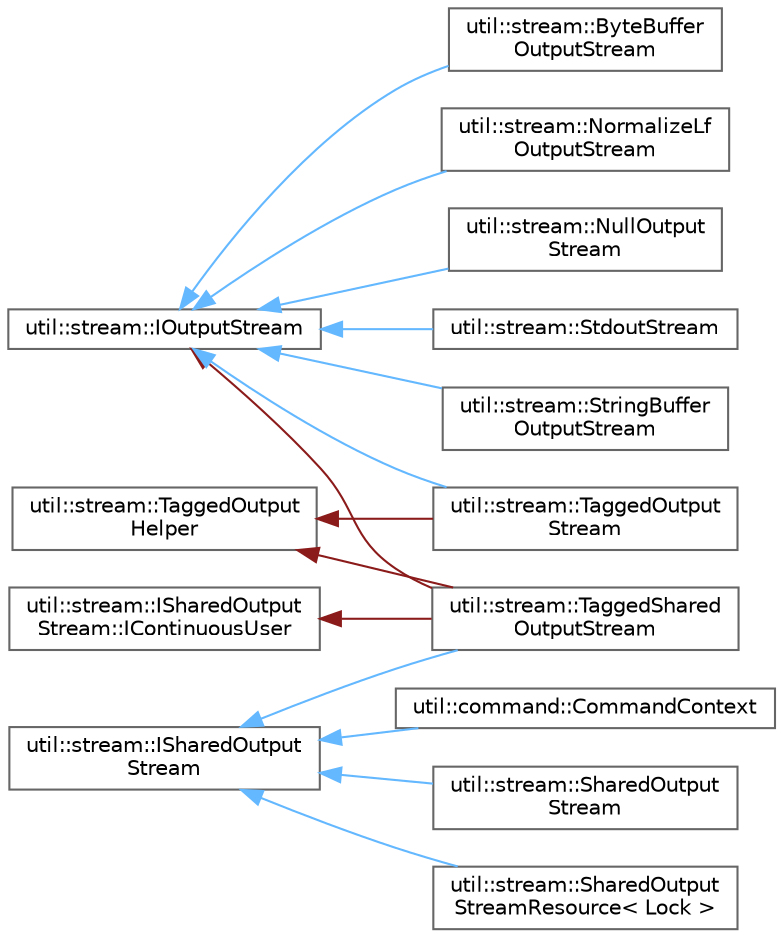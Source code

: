digraph "Graphical Class Hierarchy"
{
 // LATEX_PDF_SIZE
  bgcolor="transparent";
  edge [fontname=Helvetica,fontsize=10,labelfontname=Helvetica,labelfontsize=10];
  node [fontname=Helvetica,fontsize=10,shape=box,height=0.2,width=0.4];
  rankdir="LR";
  Node0 [id="Node000000",label="util::stream::ISharedOutput\lStream::IContinuousUser",height=0.2,width=0.4,color="grey40", fillcolor="white", style="filled",URL="$d2/d78/classutil_1_1stream_1_1ISharedOutputStream_1_1IContinuousUser.html",tooltip=" "];
  Node0 -> Node1 [id="edge268_Node000000_Node000001",dir="back",color="firebrick4",style="solid",tooltip=" "];
  Node1 [id="Node000001",label="util::stream::TaggedShared\lOutputStream",height=0.2,width=0.4,color="grey40", fillcolor="white", style="filled",URL="$d9/dbc/classutil_1_1stream_1_1TaggedSharedOutputStream.html",tooltip=" "];
  Node2 [id="Node000002",label="util::stream::IOutputStream",height=0.2,width=0.4,color="grey40", fillcolor="white", style="filled",URL="$dd/dba/classutil_1_1stream_1_1IOutputStream.html",tooltip=" "];
  Node2 -> Node3 [id="edge269_Node000002_Node000003",dir="back",color="steelblue1",style="solid",tooltip=" "];
  Node3 [id="Node000003",label="util::stream::ByteBuffer\lOutputStream",height=0.2,width=0.4,color="grey40", fillcolor="white", style="filled",URL="$d2/ddb/classutil_1_1stream_1_1ByteBufferOutputStream.html",tooltip=" "];
  Node2 -> Node4 [id="edge270_Node000002_Node000004",dir="back",color="steelblue1",style="solid",tooltip=" "];
  Node4 [id="Node000004",label="util::stream::NormalizeLf\lOutputStream",height=0.2,width=0.4,color="grey40", fillcolor="white", style="filled",URL="$d1/d4a/classutil_1_1stream_1_1NormalizeLfOutputStream.html",tooltip=" "];
  Node2 -> Node5 [id="edge271_Node000002_Node000005",dir="back",color="steelblue1",style="solid",tooltip=" "];
  Node5 [id="Node000005",label="util::stream::NullOutput\lStream",height=0.2,width=0.4,color="grey40", fillcolor="white", style="filled",URL="$d8/dd0/classutil_1_1stream_1_1NullOutputStream.html",tooltip=" "];
  Node2 -> Node6 [id="edge272_Node000002_Node000006",dir="back",color="steelblue1",style="solid",tooltip=" "];
  Node6 [id="Node000006",label="util::stream::StdoutStream",height=0.2,width=0.4,color="grey40", fillcolor="white", style="filled",URL="$da/d3c/classutil_1_1stream_1_1StdoutStream.html",tooltip=" "];
  Node2 -> Node7 [id="edge273_Node000002_Node000007",dir="back",color="steelblue1",style="solid",tooltip=" "];
  Node7 [id="Node000007",label="util::stream::StringBuffer\lOutputStream",height=0.2,width=0.4,color="grey40", fillcolor="white", style="filled",URL="$d7/de7/classutil_1_1stream_1_1StringBufferOutputStream.html",tooltip=" "];
  Node2 -> Node8 [id="edge274_Node000002_Node000008",dir="back",color="steelblue1",style="solid",tooltip=" "];
  Node8 [id="Node000008",label="util::stream::TaggedOutput\lStream",height=0.2,width=0.4,color="grey40", fillcolor="white", style="filled",URL="$d8/d51/classutil_1_1stream_1_1TaggedOutputStream.html",tooltip=" "];
  Node2 -> Node1 [id="edge275_Node000002_Node000001",dir="back",color="firebrick4",style="solid",tooltip=" "];
  Node10 [id="Node000010",label="util::stream::ISharedOutput\lStream",height=0.2,width=0.4,color="grey40", fillcolor="white", style="filled",URL="$df/dfd/classutil_1_1stream_1_1ISharedOutputStream.html",tooltip=" "];
  Node10 -> Node11 [id="edge276_Node000010_Node000011",dir="back",color="steelblue1",style="solid",tooltip=" "];
  Node11 [id="Node000011",label="util::command::CommandContext",height=0.2,width=0.4,color="grey40", fillcolor="white", style="filled",URL="$dd/d9b/classutil_1_1command_1_1CommandContext.html",tooltip=" "];
  Node10 -> Node12 [id="edge277_Node000010_Node000012",dir="back",color="steelblue1",style="solid",tooltip=" "];
  Node12 [id="Node000012",label="util::stream::SharedOutput\lStream",height=0.2,width=0.4,color="grey40", fillcolor="white", style="filled",URL="$de/d56/classutil_1_1stream_1_1SharedOutputStream.html",tooltip=" "];
  Node10 -> Node13 [id="edge278_Node000010_Node000013",dir="back",color="steelblue1",style="solid",tooltip=" "];
  Node13 [id="Node000013",label="util::stream::SharedOutput\lStreamResource\< Lock \>",height=0.2,width=0.4,color="grey40", fillcolor="white", style="filled",URL="$d5/d76/classutil_1_1stream_1_1SharedOutputStreamResource.html",tooltip=" "];
  Node10 -> Node1 [id="edge279_Node000010_Node000001",dir="back",color="steelblue1",style="solid",tooltip=" "];
  Node9 [id="Node000009",label="util::stream::TaggedOutput\lHelper",height=0.2,width=0.4,color="grey40", fillcolor="white", style="filled",URL="$df/d9d/classutil_1_1stream_1_1TaggedOutputHelper.html",tooltip=" "];
  Node9 -> Node8 [id="edge280_Node000009_Node000008",dir="back",color="firebrick4",style="solid",tooltip=" "];
  Node9 -> Node1 [id="edge281_Node000009_Node000001",dir="back",color="firebrick4",style="solid",tooltip=" "];
}
